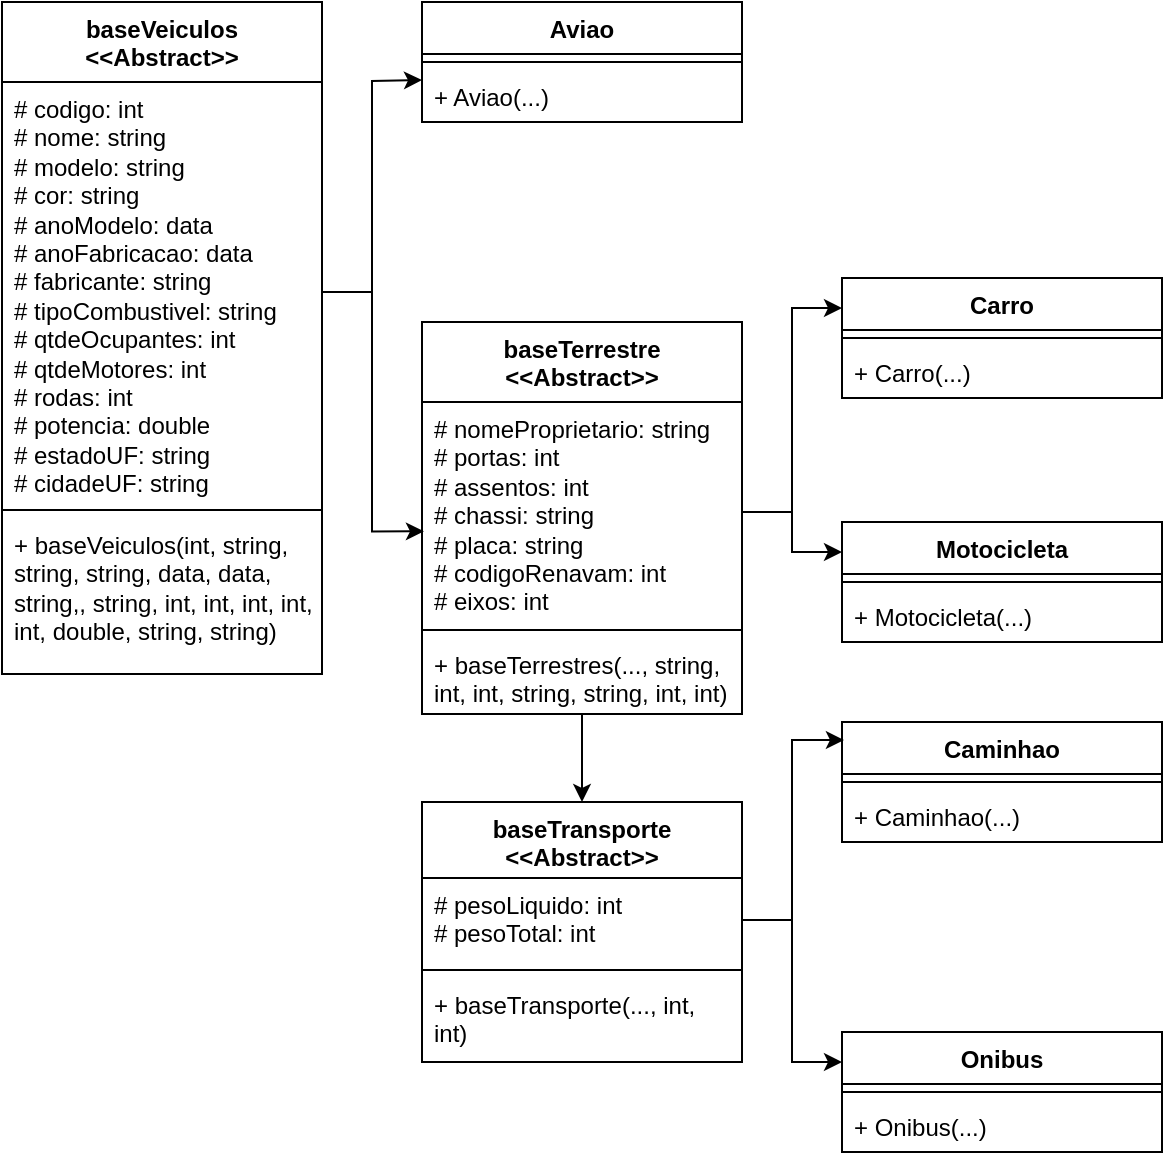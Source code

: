 <mxfile version="21.7.5" type="device">
  <diagram name="Página-1" id="n2i3NUeSPKtLPGSa2fhW">
    <mxGraphModel dx="1426" dy="751" grid="1" gridSize="10" guides="1" tooltips="1" connect="1" arrows="1" fold="1" page="1" pageScale="1" pageWidth="827" pageHeight="1169" math="0" shadow="0">
      <root>
        <mxCell id="0" />
        <mxCell id="1" parent="0" />
        <mxCell id="AAWV9IvX8UEuNwH8iyRC-1" value="Aviao" style="swimlane;fontStyle=1;align=center;verticalAlign=top;childLayout=stackLayout;horizontal=1;startSize=26;horizontalStack=0;resizeParent=1;resizeParentMax=0;resizeLast=0;collapsible=1;marginBottom=0;whiteSpace=wrap;html=1;" vertex="1" parent="1">
          <mxGeometry x="230" y="40" width="160" height="60" as="geometry" />
        </mxCell>
        <mxCell id="AAWV9IvX8UEuNwH8iyRC-3" value="" style="line;strokeWidth=1;fillColor=none;align=left;verticalAlign=middle;spacingTop=-1;spacingLeft=3;spacingRight=3;rotatable=0;labelPosition=right;points=[];portConstraint=eastwest;strokeColor=inherit;" vertex="1" parent="AAWV9IvX8UEuNwH8iyRC-1">
          <mxGeometry y="26" width="160" height="8" as="geometry" />
        </mxCell>
        <mxCell id="AAWV9IvX8UEuNwH8iyRC-4" value="+ Aviao(...)" style="text;strokeColor=none;fillColor=none;align=left;verticalAlign=top;spacingLeft=4;spacingRight=4;overflow=hidden;rotatable=0;points=[[0,0.5],[1,0.5]];portConstraint=eastwest;whiteSpace=wrap;html=1;" vertex="1" parent="AAWV9IvX8UEuNwH8iyRC-1">
          <mxGeometry y="34" width="160" height="26" as="geometry" />
        </mxCell>
        <mxCell id="AAWV9IvX8UEuNwH8iyRC-5" value="Caminhao" style="swimlane;fontStyle=1;align=center;verticalAlign=top;childLayout=stackLayout;horizontal=1;startSize=26;horizontalStack=0;resizeParent=1;resizeParentMax=0;resizeLast=0;collapsible=1;marginBottom=0;whiteSpace=wrap;html=1;" vertex="1" parent="1">
          <mxGeometry x="440" y="400" width="160" height="60" as="geometry" />
        </mxCell>
        <mxCell id="AAWV9IvX8UEuNwH8iyRC-7" value="" style="line;strokeWidth=1;fillColor=none;align=left;verticalAlign=middle;spacingTop=-1;spacingLeft=3;spacingRight=3;rotatable=0;labelPosition=right;points=[];portConstraint=eastwest;strokeColor=inherit;" vertex="1" parent="AAWV9IvX8UEuNwH8iyRC-5">
          <mxGeometry y="26" width="160" height="8" as="geometry" />
        </mxCell>
        <mxCell id="AAWV9IvX8UEuNwH8iyRC-8" value="+ Caminhao(...)" style="text;strokeColor=none;fillColor=none;align=left;verticalAlign=top;spacingLeft=4;spacingRight=4;overflow=hidden;rotatable=0;points=[[0,0.5],[1,0.5]];portConstraint=eastwest;whiteSpace=wrap;html=1;" vertex="1" parent="AAWV9IvX8UEuNwH8iyRC-5">
          <mxGeometry y="34" width="160" height="26" as="geometry" />
        </mxCell>
        <mxCell id="AAWV9IvX8UEuNwH8iyRC-9" value="Carro" style="swimlane;fontStyle=1;align=center;verticalAlign=top;childLayout=stackLayout;horizontal=1;startSize=26;horizontalStack=0;resizeParent=1;resizeParentMax=0;resizeLast=0;collapsible=1;marginBottom=0;whiteSpace=wrap;html=1;" vertex="1" parent="1">
          <mxGeometry x="440" y="178" width="160" height="60" as="geometry" />
        </mxCell>
        <mxCell id="AAWV9IvX8UEuNwH8iyRC-11" value="" style="line;strokeWidth=1;fillColor=none;align=left;verticalAlign=middle;spacingTop=-1;spacingLeft=3;spacingRight=3;rotatable=0;labelPosition=right;points=[];portConstraint=eastwest;strokeColor=inherit;" vertex="1" parent="AAWV9IvX8UEuNwH8iyRC-9">
          <mxGeometry y="26" width="160" height="8" as="geometry" />
        </mxCell>
        <mxCell id="AAWV9IvX8UEuNwH8iyRC-12" value="+ Carro(...)" style="text;strokeColor=none;fillColor=none;align=left;verticalAlign=top;spacingLeft=4;spacingRight=4;overflow=hidden;rotatable=0;points=[[0,0.5],[1,0.5]];portConstraint=eastwest;whiteSpace=wrap;html=1;" vertex="1" parent="AAWV9IvX8UEuNwH8iyRC-9">
          <mxGeometry y="34" width="160" height="26" as="geometry" />
        </mxCell>
        <mxCell id="AAWV9IvX8UEuNwH8iyRC-13" value="Motocicleta" style="swimlane;fontStyle=1;align=center;verticalAlign=top;childLayout=stackLayout;horizontal=1;startSize=26;horizontalStack=0;resizeParent=1;resizeParentMax=0;resizeLast=0;collapsible=1;marginBottom=0;whiteSpace=wrap;html=1;" vertex="1" parent="1">
          <mxGeometry x="440" y="300" width="160" height="60" as="geometry" />
        </mxCell>
        <mxCell id="AAWV9IvX8UEuNwH8iyRC-15" value="" style="line;strokeWidth=1;fillColor=none;align=left;verticalAlign=middle;spacingTop=-1;spacingLeft=3;spacingRight=3;rotatable=0;labelPosition=right;points=[];portConstraint=eastwest;strokeColor=inherit;" vertex="1" parent="AAWV9IvX8UEuNwH8iyRC-13">
          <mxGeometry y="26" width="160" height="8" as="geometry" />
        </mxCell>
        <mxCell id="AAWV9IvX8UEuNwH8iyRC-16" value="+ Motocicleta(...)" style="text;strokeColor=none;fillColor=none;align=left;verticalAlign=top;spacingLeft=4;spacingRight=4;overflow=hidden;rotatable=0;points=[[0,0.5],[1,0.5]];portConstraint=eastwest;whiteSpace=wrap;html=1;" vertex="1" parent="AAWV9IvX8UEuNwH8iyRC-13">
          <mxGeometry y="34" width="160" height="26" as="geometry" />
        </mxCell>
        <mxCell id="AAWV9IvX8UEuNwH8iyRC-17" value="Onibus" style="swimlane;fontStyle=1;align=center;verticalAlign=top;childLayout=stackLayout;horizontal=1;startSize=26;horizontalStack=0;resizeParent=1;resizeParentMax=0;resizeLast=0;collapsible=1;marginBottom=0;whiteSpace=wrap;html=1;" vertex="1" parent="1">
          <mxGeometry x="440" y="555" width="160" height="60" as="geometry" />
        </mxCell>
        <mxCell id="AAWV9IvX8UEuNwH8iyRC-19" value="" style="line;strokeWidth=1;fillColor=none;align=left;verticalAlign=middle;spacingTop=-1;spacingLeft=3;spacingRight=3;rotatable=0;labelPosition=right;points=[];portConstraint=eastwest;strokeColor=inherit;" vertex="1" parent="AAWV9IvX8UEuNwH8iyRC-17">
          <mxGeometry y="26" width="160" height="8" as="geometry" />
        </mxCell>
        <mxCell id="AAWV9IvX8UEuNwH8iyRC-20" value="+ Onibus(...)" style="text;strokeColor=none;fillColor=none;align=left;verticalAlign=top;spacingLeft=4;spacingRight=4;overflow=hidden;rotatable=0;points=[[0,0.5],[1,0.5]];portConstraint=eastwest;whiteSpace=wrap;html=1;" vertex="1" parent="AAWV9IvX8UEuNwH8iyRC-17">
          <mxGeometry y="34" width="160" height="26" as="geometry" />
        </mxCell>
        <mxCell id="AAWV9IvX8UEuNwH8iyRC-29" value="baseVeiculos&lt;br&gt;&amp;lt;&amp;lt;Abstract&amp;gt;&amp;gt;" style="swimlane;fontStyle=1;align=center;verticalAlign=top;childLayout=stackLayout;horizontal=1;startSize=40;horizontalStack=0;resizeParent=1;resizeParentMax=0;resizeLast=0;collapsible=1;marginBottom=0;whiteSpace=wrap;html=1;" vertex="1" parent="1">
          <mxGeometry x="20" y="40" width="160" height="336" as="geometry" />
        </mxCell>
        <mxCell id="AAWV9IvX8UEuNwH8iyRC-30" value="# codigo: int&lt;br style=&quot;border-color: var(--border-color);&quot;&gt;# nome: string&lt;br style=&quot;border-color: var(--border-color);&quot;&gt;# modelo: string&lt;br&gt;# cor: string&lt;br style=&quot;border-color: var(--border-color);&quot;&gt;# anoModelo: data&lt;br style=&quot;border-color: var(--border-color);&quot;&gt;# anoFabricacao: data&lt;br style=&quot;border-color: var(--border-color);&quot;&gt;# fabricante: string&lt;br style=&quot;border-color: var(--border-color);&quot;&gt;# tipoCombustivel: string&lt;br style=&quot;border-color: var(--border-color);&quot;&gt;# qtdeOcupantes: int&lt;br style=&quot;border-color: var(--border-color);&quot;&gt;# qtdeMotores: int&lt;br&gt;# rodas: int&lt;br&gt;# potencia: double&lt;br&gt;# estadoUF: string&lt;br&gt;# cidadeUF: string" style="text;strokeColor=none;fillColor=none;align=left;verticalAlign=top;spacingLeft=4;spacingRight=4;overflow=hidden;rotatable=0;points=[[0,0.5],[1,0.5]];portConstraint=eastwest;whiteSpace=wrap;html=1;" vertex="1" parent="AAWV9IvX8UEuNwH8iyRC-29">
          <mxGeometry y="40" width="160" height="210" as="geometry" />
        </mxCell>
        <mxCell id="AAWV9IvX8UEuNwH8iyRC-31" value="" style="line;strokeWidth=1;fillColor=none;align=left;verticalAlign=middle;spacingTop=-1;spacingLeft=3;spacingRight=3;rotatable=0;labelPosition=right;points=[];portConstraint=eastwest;strokeColor=inherit;" vertex="1" parent="AAWV9IvX8UEuNwH8iyRC-29">
          <mxGeometry y="250" width="160" height="8" as="geometry" />
        </mxCell>
        <mxCell id="AAWV9IvX8UEuNwH8iyRC-32" value="+ baseVeiculos(int, string, string, string, data, data, string,, string, int, int, int, int, int, double, string, string)" style="text;strokeColor=none;fillColor=none;align=left;verticalAlign=top;spacingLeft=4;spacingRight=4;overflow=hidden;rotatable=0;points=[[0,0.5],[1,0.5]];portConstraint=eastwest;whiteSpace=wrap;html=1;" vertex="1" parent="AAWV9IvX8UEuNwH8iyRC-29">
          <mxGeometry y="258" width="160" height="78" as="geometry" />
        </mxCell>
        <mxCell id="AAWV9IvX8UEuNwH8iyRC-65" style="edgeStyle=orthogonalEdgeStyle;rounded=0;orthogonalLoop=1;jettySize=auto;html=1;" edge="1" parent="1" source="AAWV9IvX8UEuNwH8iyRC-38" target="AAWV9IvX8UEuNwH8iyRC-61">
          <mxGeometry relative="1" as="geometry" />
        </mxCell>
        <mxCell id="AAWV9IvX8UEuNwH8iyRC-38" value="baseTerrestre&lt;br&gt;&amp;lt;&amp;lt;Abstract&amp;gt;&amp;gt;" style="swimlane;fontStyle=1;align=center;verticalAlign=top;childLayout=stackLayout;horizontal=1;startSize=40;horizontalStack=0;resizeParent=1;resizeParentMax=0;resizeLast=0;collapsible=1;marginBottom=0;whiteSpace=wrap;html=1;" vertex="1" parent="1">
          <mxGeometry x="230" y="200" width="160" height="196" as="geometry" />
        </mxCell>
        <mxCell id="AAWV9IvX8UEuNwH8iyRC-39" value="# nomeProprietario: string&lt;br&gt;# portas: int&lt;br&gt;# assentos: int&lt;br&gt;# chassi: string&lt;br&gt;# placa: string&lt;br&gt;# codigoRenavam: int&lt;br&gt;# eixos: int" style="text;strokeColor=none;fillColor=none;align=left;verticalAlign=top;spacingLeft=4;spacingRight=4;overflow=hidden;rotatable=0;points=[[0,0.5],[1,0.5]];portConstraint=eastwest;whiteSpace=wrap;html=1;" vertex="1" parent="AAWV9IvX8UEuNwH8iyRC-38">
          <mxGeometry y="40" width="160" height="110" as="geometry" />
        </mxCell>
        <mxCell id="AAWV9IvX8UEuNwH8iyRC-40" value="" style="line;strokeWidth=1;fillColor=none;align=left;verticalAlign=middle;spacingTop=-1;spacingLeft=3;spacingRight=3;rotatable=0;labelPosition=right;points=[];portConstraint=eastwest;strokeColor=inherit;" vertex="1" parent="AAWV9IvX8UEuNwH8iyRC-38">
          <mxGeometry y="150" width="160" height="8" as="geometry" />
        </mxCell>
        <mxCell id="AAWV9IvX8UEuNwH8iyRC-41" value="+ baseTerrestres(..., string, int, int, string, string, int, int)" style="text;strokeColor=none;fillColor=none;align=left;verticalAlign=top;spacingLeft=4;spacingRight=4;overflow=hidden;rotatable=0;points=[[0,0.5],[1,0.5]];portConstraint=eastwest;whiteSpace=wrap;html=1;" vertex="1" parent="AAWV9IvX8UEuNwH8iyRC-38">
          <mxGeometry y="158" width="160" height="38" as="geometry" />
        </mxCell>
        <mxCell id="AAWV9IvX8UEuNwH8iyRC-55" style="edgeStyle=orthogonalEdgeStyle;rounded=0;orthogonalLoop=1;jettySize=auto;html=1;entryX=0.006;entryY=0.588;entryDx=0;entryDy=0;entryPerimeter=0;" edge="1" parent="1" source="AAWV9IvX8UEuNwH8iyRC-30" target="AAWV9IvX8UEuNwH8iyRC-39">
          <mxGeometry relative="1" as="geometry" />
        </mxCell>
        <mxCell id="AAWV9IvX8UEuNwH8iyRC-56" style="edgeStyle=orthogonalEdgeStyle;rounded=0;orthogonalLoop=1;jettySize=auto;html=1;" edge="1" parent="1" source="AAWV9IvX8UEuNwH8iyRC-30">
          <mxGeometry relative="1" as="geometry">
            <mxPoint x="230" y="79" as="targetPoint" />
          </mxGeometry>
        </mxCell>
        <mxCell id="AAWV9IvX8UEuNwH8iyRC-61" value="baseTransporte&lt;br&gt;&amp;lt;&amp;lt;Abstract&amp;gt;&amp;gt;" style="swimlane;fontStyle=1;align=center;verticalAlign=top;childLayout=stackLayout;horizontal=1;startSize=38;horizontalStack=0;resizeParent=1;resizeParentMax=0;resizeLast=0;collapsible=1;marginBottom=0;whiteSpace=wrap;html=1;" vertex="1" parent="1">
          <mxGeometry x="230" y="440" width="160" height="130" as="geometry" />
        </mxCell>
        <mxCell id="AAWV9IvX8UEuNwH8iyRC-62" value="# pesoLiquido: int&lt;br&gt;# pesoTotal: int" style="text;strokeColor=none;fillColor=none;align=left;verticalAlign=top;spacingLeft=4;spacingRight=4;overflow=hidden;rotatable=0;points=[[0,0.5],[1,0.5]];portConstraint=eastwest;whiteSpace=wrap;html=1;" vertex="1" parent="AAWV9IvX8UEuNwH8iyRC-61">
          <mxGeometry y="38" width="160" height="42" as="geometry" />
        </mxCell>
        <mxCell id="AAWV9IvX8UEuNwH8iyRC-63" value="" style="line;strokeWidth=1;fillColor=none;align=left;verticalAlign=middle;spacingTop=-1;spacingLeft=3;spacingRight=3;rotatable=0;labelPosition=right;points=[];portConstraint=eastwest;strokeColor=inherit;" vertex="1" parent="AAWV9IvX8UEuNwH8iyRC-61">
          <mxGeometry y="80" width="160" height="8" as="geometry" />
        </mxCell>
        <mxCell id="AAWV9IvX8UEuNwH8iyRC-64" value="+ baseTransporte(..., int, int)" style="text;strokeColor=none;fillColor=none;align=left;verticalAlign=top;spacingLeft=4;spacingRight=4;overflow=hidden;rotatable=0;points=[[0,0.5],[1,0.5]];portConstraint=eastwest;whiteSpace=wrap;html=1;" vertex="1" parent="AAWV9IvX8UEuNwH8iyRC-61">
          <mxGeometry y="88" width="160" height="42" as="geometry" />
        </mxCell>
        <mxCell id="AAWV9IvX8UEuNwH8iyRC-78" style="edgeStyle=orthogonalEdgeStyle;rounded=0;orthogonalLoop=1;jettySize=auto;html=1;entryX=0.006;entryY=0.15;entryDx=0;entryDy=0;entryPerimeter=0;" edge="1" parent="1" source="AAWV9IvX8UEuNwH8iyRC-62" target="AAWV9IvX8UEuNwH8iyRC-5">
          <mxGeometry relative="1" as="geometry" />
        </mxCell>
        <mxCell id="AAWV9IvX8UEuNwH8iyRC-79" style="edgeStyle=orthogonalEdgeStyle;rounded=0;orthogonalLoop=1;jettySize=auto;html=1;entryX=0;entryY=0.25;entryDx=0;entryDy=0;" edge="1" parent="1" source="AAWV9IvX8UEuNwH8iyRC-62" target="AAWV9IvX8UEuNwH8iyRC-17">
          <mxGeometry relative="1" as="geometry" />
        </mxCell>
        <mxCell id="AAWV9IvX8UEuNwH8iyRC-81" style="edgeStyle=orthogonalEdgeStyle;rounded=0;orthogonalLoop=1;jettySize=auto;html=1;entryX=0;entryY=0.25;entryDx=0;entryDy=0;" edge="1" parent="1" source="AAWV9IvX8UEuNwH8iyRC-39" target="AAWV9IvX8UEuNwH8iyRC-9">
          <mxGeometry relative="1" as="geometry" />
        </mxCell>
        <mxCell id="AAWV9IvX8UEuNwH8iyRC-82" style="edgeStyle=orthogonalEdgeStyle;rounded=0;orthogonalLoop=1;jettySize=auto;html=1;entryX=0;entryY=0.25;entryDx=0;entryDy=0;" edge="1" parent="1" source="AAWV9IvX8UEuNwH8iyRC-39" target="AAWV9IvX8UEuNwH8iyRC-13">
          <mxGeometry relative="1" as="geometry" />
        </mxCell>
      </root>
    </mxGraphModel>
  </diagram>
</mxfile>
